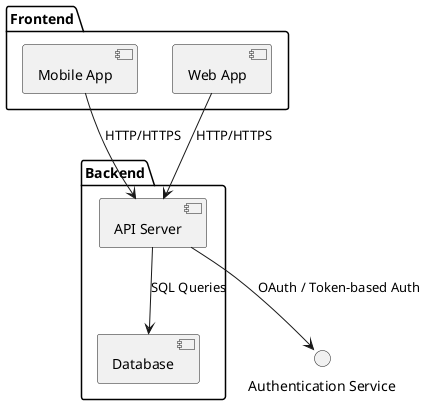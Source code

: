 @startuml HighLevelArchitecture
package "Frontend" {
  [Mobile App]
  [Web App]
}

package "Backend" {
  [API Server]
  [Database]
}

[Mobile App] --> [API Server] : HTTP/HTTPS
[Web App] --> [API Server] : HTTP/HTTPS
[API Server] --> [Database] : SQL Queries
[API Server] --> "Authentication Service" : OAuth / Token-based Auth
@enduml
